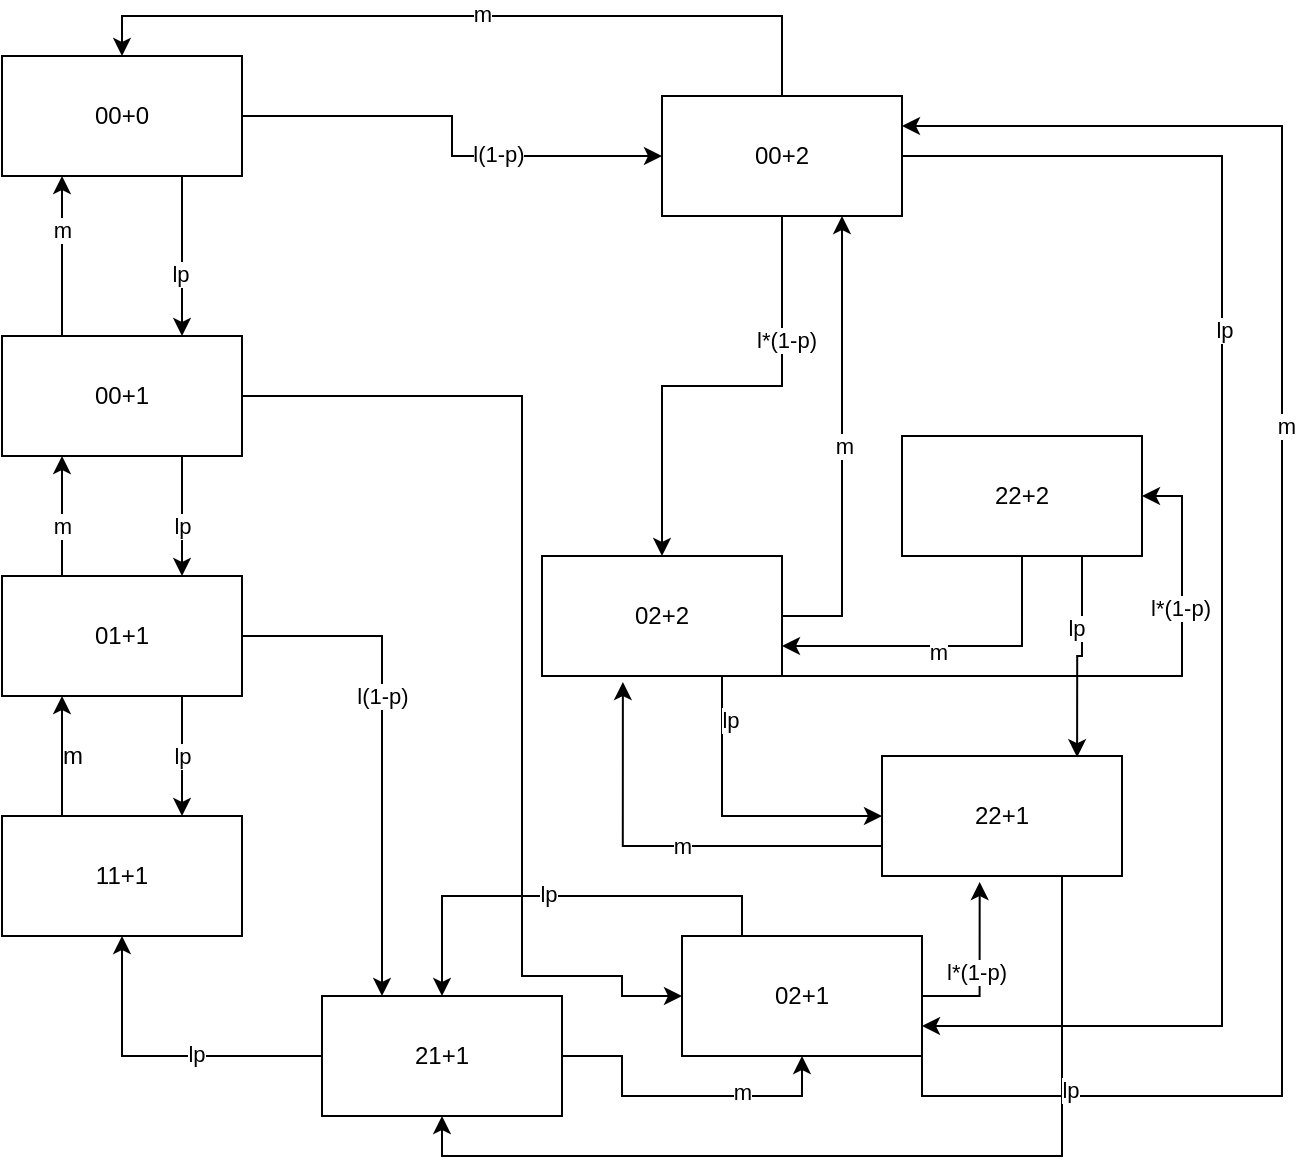 <mxfile version="13.7.3" type="device"><diagram id="qexGOEjoRUY4isZNU6e1" name="Page-1"><mxGraphModel dx="1488" dy="935" grid="1" gridSize="10" guides="1" tooltips="1" connect="1" arrows="1" fold="1" page="1" pageScale="1" pageWidth="850" pageHeight="1100" math="0" shadow="0"><root><mxCell id="0"/><mxCell id="1" parent="0"/><mxCell id="gcZQUCnz6EII5SMh3BGU-58" style="edgeStyle=orthogonalEdgeStyle;rounded=0;orthogonalLoop=1;jettySize=auto;html=1;exitX=0.75;exitY=1;exitDx=0;exitDy=0;entryX=0.75;entryY=0;entryDx=0;entryDy=0;" edge="1" parent="1" source="gcZQUCnz6EII5SMh3BGU-1" target="gcZQUCnz6EII5SMh3BGU-2"><mxGeometry relative="1" as="geometry"/></mxCell><mxCell id="gcZQUCnz6EII5SMh3BGU-59" value="lp" style="edgeLabel;html=1;align=center;verticalAlign=middle;resizable=0;points=[];" vertex="1" connectable="0" parent="gcZQUCnz6EII5SMh3BGU-58"><mxGeometry x="0.221" y="-1" relative="1" as="geometry"><mxPoint as="offset"/></mxGeometry></mxCell><mxCell id="gcZQUCnz6EII5SMh3BGU-63" style="edgeStyle=orthogonalEdgeStyle;rounded=0;orthogonalLoop=1;jettySize=auto;html=1;exitX=1;exitY=0.5;exitDx=0;exitDy=0;entryX=0;entryY=0.5;entryDx=0;entryDy=0;" edge="1" parent="1" source="gcZQUCnz6EII5SMh3BGU-1" target="gcZQUCnz6EII5SMh3BGU-10"><mxGeometry relative="1" as="geometry"/></mxCell><mxCell id="gcZQUCnz6EII5SMh3BGU-64" value="l(1-p)" style="edgeLabel;html=1;align=center;verticalAlign=middle;resizable=0;points=[];" vertex="1" connectable="0" parent="gcZQUCnz6EII5SMh3BGU-63"><mxGeometry x="0.283" y="1" relative="1" as="geometry"><mxPoint as="offset"/></mxGeometry></mxCell><mxCell id="gcZQUCnz6EII5SMh3BGU-1" value="00+0" style="rounded=0;whiteSpace=wrap;html=1;" vertex="1" parent="1"><mxGeometry x="220" y="40" width="120" height="60" as="geometry"/></mxCell><mxCell id="gcZQUCnz6EII5SMh3BGU-54" style="edgeStyle=orthogonalEdgeStyle;rounded=0;orthogonalLoop=1;jettySize=auto;html=1;exitX=0.75;exitY=1;exitDx=0;exitDy=0;entryX=0.75;entryY=0;entryDx=0;entryDy=0;" edge="1" parent="1" source="gcZQUCnz6EII5SMh3BGU-2" target="gcZQUCnz6EII5SMh3BGU-3"><mxGeometry relative="1" as="geometry"/></mxCell><mxCell id="gcZQUCnz6EII5SMh3BGU-55" value="lp" style="edgeLabel;html=1;align=center;verticalAlign=middle;resizable=0;points=[];" vertex="1" connectable="0" parent="gcZQUCnz6EII5SMh3BGU-54"><mxGeometry x="0.16" relative="1" as="geometry"><mxPoint as="offset"/></mxGeometry></mxCell><mxCell id="gcZQUCnz6EII5SMh3BGU-57" style="edgeStyle=orthogonalEdgeStyle;rounded=0;orthogonalLoop=1;jettySize=auto;html=1;exitX=0.25;exitY=0;exitDx=0;exitDy=0;entryX=0.25;entryY=1;entryDx=0;entryDy=0;" edge="1" parent="1" source="gcZQUCnz6EII5SMh3BGU-2" target="gcZQUCnz6EII5SMh3BGU-1"><mxGeometry relative="1" as="geometry"/></mxCell><mxCell id="gcZQUCnz6EII5SMh3BGU-60" value="m" style="edgeLabel;html=1;align=center;verticalAlign=middle;resizable=0;points=[];" vertex="1" connectable="0" parent="gcZQUCnz6EII5SMh3BGU-57"><mxGeometry x="0.321" relative="1" as="geometry"><mxPoint as="offset"/></mxGeometry></mxCell><mxCell id="gcZQUCnz6EII5SMh3BGU-61" style="edgeStyle=orthogonalEdgeStyle;rounded=0;orthogonalLoop=1;jettySize=auto;html=1;exitX=1;exitY=0.5;exitDx=0;exitDy=0;entryX=0;entryY=0.5;entryDx=0;entryDy=0;" edge="1" parent="1" source="gcZQUCnz6EII5SMh3BGU-2" target="gcZQUCnz6EII5SMh3BGU-6"><mxGeometry relative="1" as="geometry"><Array as="points"><mxPoint x="480" y="210"/><mxPoint x="480" y="500"/><mxPoint x="530" y="500"/><mxPoint x="530" y="510"/></Array></mxGeometry></mxCell><mxCell id="gcZQUCnz6EII5SMh3BGU-62" value="l(1-p)" style="edgeLabel;html=1;align=center;verticalAlign=middle;resizable=0;points=[];" vertex="1" connectable="0" parent="gcZQUCnz6EII5SMh3BGU-61"><mxGeometry x="-0.463" y="-43" relative="1" as="geometry"><mxPoint x="43" y="43" as="offset"/></mxGeometry></mxCell><mxCell id="gcZQUCnz6EII5SMh3BGU-2" value="00+1" style="rounded=0;whiteSpace=wrap;html=1;" vertex="1" parent="1"><mxGeometry x="220" y="180" width="120" height="60" as="geometry"/></mxCell><mxCell id="gcZQUCnz6EII5SMh3BGU-38" value="lp" style="edgeStyle=orthogonalEdgeStyle;rounded=0;orthogonalLoop=1;jettySize=auto;html=1;exitX=0.75;exitY=1;exitDx=0;exitDy=0;entryX=0.75;entryY=0;entryDx=0;entryDy=0;" edge="1" parent="1" source="gcZQUCnz6EII5SMh3BGU-3" target="gcZQUCnz6EII5SMh3BGU-4"><mxGeometry relative="1" as="geometry"/></mxCell><mxCell id="gcZQUCnz6EII5SMh3BGU-47" style="edgeStyle=orthogonalEdgeStyle;rounded=0;orthogonalLoop=1;jettySize=auto;html=1;exitX=1;exitY=0.5;exitDx=0;exitDy=0;entryX=0.25;entryY=0;entryDx=0;entryDy=0;" edge="1" parent="1" source="gcZQUCnz6EII5SMh3BGU-3" target="gcZQUCnz6EII5SMh3BGU-5"><mxGeometry relative="1" as="geometry"/></mxCell><mxCell id="gcZQUCnz6EII5SMh3BGU-48" value="l(1-p)" style="edgeLabel;html=1;align=center;verticalAlign=middle;resizable=0;points=[];" vertex="1" connectable="0" parent="gcZQUCnz6EII5SMh3BGU-47"><mxGeometry x="-0.446" y="-30" relative="1" as="geometry"><mxPoint as="offset"/></mxGeometry></mxCell><mxCell id="gcZQUCnz6EII5SMh3BGU-49" style="edgeStyle=orthogonalEdgeStyle;rounded=0;orthogonalLoop=1;jettySize=auto;html=1;exitX=0.25;exitY=0;exitDx=0;exitDy=0;entryX=0.25;entryY=1;entryDx=0;entryDy=0;" edge="1" parent="1" source="gcZQUCnz6EII5SMh3BGU-3" target="gcZQUCnz6EII5SMh3BGU-2"><mxGeometry relative="1" as="geometry"/></mxCell><mxCell id="gcZQUCnz6EII5SMh3BGU-56" value="m" style="edgeLabel;html=1;align=center;verticalAlign=middle;resizable=0;points=[];" vertex="1" connectable="0" parent="gcZQUCnz6EII5SMh3BGU-49"><mxGeometry x="-0.164" relative="1" as="geometry"><mxPoint as="offset"/></mxGeometry></mxCell><mxCell id="gcZQUCnz6EII5SMh3BGU-3" value="01+1" style="rounded=0;whiteSpace=wrap;html=1;" vertex="1" parent="1"><mxGeometry x="220" y="300" width="120" height="60" as="geometry"/></mxCell><mxCell id="gcZQUCnz6EII5SMh3BGU-44" style="edgeStyle=orthogonalEdgeStyle;rounded=0;orthogonalLoop=1;jettySize=auto;html=1;exitX=0.25;exitY=0;exitDx=0;exitDy=0;entryX=0.25;entryY=1;entryDx=0;entryDy=0;" edge="1" parent="1" source="gcZQUCnz6EII5SMh3BGU-4" target="gcZQUCnz6EII5SMh3BGU-3"><mxGeometry relative="1" as="geometry"><Array as="points"><mxPoint x="250" y="380"/><mxPoint x="250" y="380"/></Array></mxGeometry></mxCell><mxCell id="gcZQUCnz6EII5SMh3BGU-4" value="11+1" style="rounded=0;whiteSpace=wrap;html=1;" vertex="1" parent="1"><mxGeometry x="220" y="420" width="120" height="60" as="geometry"/></mxCell><mxCell id="gcZQUCnz6EII5SMh3BGU-32" style="edgeStyle=orthogonalEdgeStyle;rounded=0;orthogonalLoop=1;jettySize=auto;html=1;exitX=1;exitY=0.5;exitDx=0;exitDy=0;entryX=0.5;entryY=1;entryDx=0;entryDy=0;" edge="1" parent="1" source="gcZQUCnz6EII5SMh3BGU-5" target="gcZQUCnz6EII5SMh3BGU-6"><mxGeometry relative="1" as="geometry"/></mxCell><mxCell id="gcZQUCnz6EII5SMh3BGU-33" value="m" style="edgeLabel;html=1;align=center;verticalAlign=middle;resizable=0;points=[];" vertex="1" connectable="0" parent="gcZQUCnz6EII5SMh3BGU-32"><mxGeometry x="0.372" y="2" relative="1" as="geometry"><mxPoint as="offset"/></mxGeometry></mxCell><mxCell id="gcZQUCnz6EII5SMh3BGU-36" style="edgeStyle=orthogonalEdgeStyle;rounded=0;orthogonalLoop=1;jettySize=auto;html=1;exitX=0;exitY=0.5;exitDx=0;exitDy=0;entryX=0.5;entryY=1;entryDx=0;entryDy=0;" edge="1" parent="1" source="gcZQUCnz6EII5SMh3BGU-5" target="gcZQUCnz6EII5SMh3BGU-4"><mxGeometry relative="1" as="geometry"/></mxCell><mxCell id="gcZQUCnz6EII5SMh3BGU-37" value="lp" style="edgeLabel;html=1;align=center;verticalAlign=middle;resizable=0;points=[];" vertex="1" connectable="0" parent="gcZQUCnz6EII5SMh3BGU-36"><mxGeometry x="-0.209" y="-1" relative="1" as="geometry"><mxPoint as="offset"/></mxGeometry></mxCell><mxCell id="gcZQUCnz6EII5SMh3BGU-5" value="21+1" style="rounded=0;whiteSpace=wrap;html=1;" vertex="1" parent="1"><mxGeometry x="380" y="510" width="120" height="60" as="geometry"/></mxCell><mxCell id="gcZQUCnz6EII5SMh3BGU-30" style="edgeStyle=orthogonalEdgeStyle;rounded=0;orthogonalLoop=1;jettySize=auto;html=1;exitX=1;exitY=0.5;exitDx=0;exitDy=0;entryX=0.407;entryY=1.05;entryDx=0;entryDy=0;entryPerimeter=0;" edge="1" parent="1" source="gcZQUCnz6EII5SMh3BGU-6" target="gcZQUCnz6EII5SMh3BGU-7"><mxGeometry relative="1" as="geometry"/></mxCell><mxCell id="gcZQUCnz6EII5SMh3BGU-31" value="l*(1-p)" style="edgeLabel;html=1;align=center;verticalAlign=middle;resizable=0;points=[];" vertex="1" connectable="0" parent="gcZQUCnz6EII5SMh3BGU-30"><mxGeometry x="-0.375" y="12" relative="1" as="geometry"><mxPoint as="offset"/></mxGeometry></mxCell><mxCell id="gcZQUCnz6EII5SMh3BGU-34" style="edgeStyle=orthogonalEdgeStyle;rounded=0;orthogonalLoop=1;jettySize=auto;html=1;exitX=0.25;exitY=0;exitDx=0;exitDy=0;entryX=0.5;entryY=0;entryDx=0;entryDy=0;" edge="1" parent="1" source="gcZQUCnz6EII5SMh3BGU-6" target="gcZQUCnz6EII5SMh3BGU-5"><mxGeometry relative="1" as="geometry"/></mxCell><mxCell id="gcZQUCnz6EII5SMh3BGU-35" value="lp" style="edgeLabel;html=1;align=center;verticalAlign=middle;resizable=0;points=[];" vertex="1" connectable="0" parent="gcZQUCnz6EII5SMh3BGU-34"><mxGeometry x="0.066" y="-1" relative="1" as="geometry"><mxPoint as="offset"/></mxGeometry></mxCell><mxCell id="gcZQUCnz6EII5SMh3BGU-67" style="edgeStyle=orthogonalEdgeStyle;rounded=0;orthogonalLoop=1;jettySize=auto;html=1;exitX=1;exitY=1;exitDx=0;exitDy=0;entryX=1;entryY=0.25;entryDx=0;entryDy=0;" edge="1" parent="1" source="gcZQUCnz6EII5SMh3BGU-6" target="gcZQUCnz6EII5SMh3BGU-10"><mxGeometry relative="1" as="geometry"><Array as="points"><mxPoint x="680" y="560"/><mxPoint x="860" y="560"/><mxPoint x="860" y="75"/></Array></mxGeometry></mxCell><mxCell id="gcZQUCnz6EII5SMh3BGU-68" value="m" style="edgeLabel;html=1;align=center;verticalAlign=middle;resizable=0;points=[];" vertex="1" connectable="0" parent="gcZQUCnz6EII5SMh3BGU-67"><mxGeometry x="0.223" y="-2" relative="1" as="geometry"><mxPoint as="offset"/></mxGeometry></mxCell><mxCell id="gcZQUCnz6EII5SMh3BGU-6" value="02+1" style="rounded=0;whiteSpace=wrap;html=1;" vertex="1" parent="1"><mxGeometry x="560" y="480" width="120" height="60" as="geometry"/></mxCell><mxCell id="gcZQUCnz6EII5SMh3BGU-26" style="edgeStyle=orthogonalEdgeStyle;rounded=0;orthogonalLoop=1;jettySize=auto;html=1;exitX=0;exitY=0.75;exitDx=0;exitDy=0;entryX=0.337;entryY=1.05;entryDx=0;entryDy=0;entryPerimeter=0;" edge="1" parent="1" source="gcZQUCnz6EII5SMh3BGU-7" target="gcZQUCnz6EII5SMh3BGU-9"><mxGeometry relative="1" as="geometry"/></mxCell><mxCell id="gcZQUCnz6EII5SMh3BGU-27" value="m" style="edgeLabel;html=1;align=center;verticalAlign=middle;resizable=0;points=[];" vertex="1" connectable="0" parent="gcZQUCnz6EII5SMh3BGU-26"><mxGeometry x="-0.053" relative="1" as="geometry"><mxPoint as="offset"/></mxGeometry></mxCell><mxCell id="gcZQUCnz6EII5SMh3BGU-28" style="edgeStyle=orthogonalEdgeStyle;rounded=0;orthogonalLoop=1;jettySize=auto;html=1;exitX=0.75;exitY=1;exitDx=0;exitDy=0;entryX=0.5;entryY=1;entryDx=0;entryDy=0;" edge="1" parent="1" source="gcZQUCnz6EII5SMh3BGU-7" target="gcZQUCnz6EII5SMh3BGU-5"><mxGeometry relative="1" as="geometry"/></mxCell><mxCell id="gcZQUCnz6EII5SMh3BGU-29" value="lp" style="edgeLabel;html=1;align=center;verticalAlign=middle;resizable=0;points=[];" vertex="1" connectable="0" parent="gcZQUCnz6EII5SMh3BGU-28"><mxGeometry x="-0.547" y="4" relative="1" as="geometry"><mxPoint as="offset"/></mxGeometry></mxCell><mxCell id="gcZQUCnz6EII5SMh3BGU-7" value="22+1" style="rounded=0;whiteSpace=wrap;html=1;" vertex="1" parent="1"><mxGeometry x="660" y="390" width="120" height="60" as="geometry"/></mxCell><mxCell id="gcZQUCnz6EII5SMh3BGU-17" style="edgeStyle=orthogonalEdgeStyle;rounded=0;orthogonalLoop=1;jettySize=auto;html=1;exitX=0.5;exitY=1;exitDx=0;exitDy=0;entryX=1;entryY=0.75;entryDx=0;entryDy=0;" edge="1" parent="1" source="gcZQUCnz6EII5SMh3BGU-8" target="gcZQUCnz6EII5SMh3BGU-9"><mxGeometry relative="1" as="geometry"/></mxCell><mxCell id="gcZQUCnz6EII5SMh3BGU-19" value="m" style="edgeLabel;html=1;align=center;verticalAlign=middle;resizable=0;points=[];" vertex="1" connectable="0" parent="gcZQUCnz6EII5SMh3BGU-17"><mxGeometry x="0.057" y="3" relative="1" as="geometry"><mxPoint as="offset"/></mxGeometry></mxCell><mxCell id="gcZQUCnz6EII5SMh3BGU-22" style="edgeStyle=orthogonalEdgeStyle;rounded=0;orthogonalLoop=1;jettySize=auto;html=1;entryX=0.813;entryY=0.01;entryDx=0;entryDy=0;entryPerimeter=0;exitX=0.75;exitY=1;exitDx=0;exitDy=0;" edge="1" parent="1" source="gcZQUCnz6EII5SMh3BGU-8" target="gcZQUCnz6EII5SMh3BGU-7"><mxGeometry relative="1" as="geometry"><mxPoint x="758" y="300" as="sourcePoint"/></mxGeometry></mxCell><mxCell id="gcZQUCnz6EII5SMh3BGU-23" value="lp" style="edgeLabel;html=1;align=center;verticalAlign=middle;resizable=0;points=[];" vertex="1" connectable="0" parent="gcZQUCnz6EII5SMh3BGU-22"><mxGeometry x="0.018" y="-15" relative="1" as="geometry"><mxPoint x="14" y="-14" as="offset"/></mxGeometry></mxCell><mxCell id="gcZQUCnz6EII5SMh3BGU-8" value="22+2" style="rounded=0;whiteSpace=wrap;html=1;" vertex="1" parent="1"><mxGeometry x="670" y="230" width="120" height="60" as="geometry"/></mxCell><mxCell id="gcZQUCnz6EII5SMh3BGU-15" style="edgeStyle=orthogonalEdgeStyle;rounded=0;orthogonalLoop=1;jettySize=auto;html=1;exitX=1;exitY=0.5;exitDx=0;exitDy=0;entryX=0.75;entryY=1;entryDx=0;entryDy=0;" edge="1" parent="1" source="gcZQUCnz6EII5SMh3BGU-9" target="gcZQUCnz6EII5SMh3BGU-10"><mxGeometry relative="1" as="geometry"><Array as="points"><mxPoint x="640" y="320"/></Array></mxGeometry></mxCell><mxCell id="gcZQUCnz6EII5SMh3BGU-16" value="m" style="edgeLabel;html=1;align=center;verticalAlign=middle;resizable=0;points=[];" vertex="1" connectable="0" parent="gcZQUCnz6EII5SMh3BGU-15"><mxGeometry x="0.005" y="-1" relative="1" as="geometry"><mxPoint as="offset"/></mxGeometry></mxCell><mxCell id="gcZQUCnz6EII5SMh3BGU-20" style="edgeStyle=orthogonalEdgeStyle;rounded=0;orthogonalLoop=1;jettySize=auto;html=1;exitX=1;exitY=1;exitDx=0;exitDy=0;entryX=1;entryY=0.5;entryDx=0;entryDy=0;" edge="1" parent="1" source="gcZQUCnz6EII5SMh3BGU-9" target="gcZQUCnz6EII5SMh3BGU-8"><mxGeometry relative="1" as="geometry"><Array as="points"><mxPoint x="810" y="350"/><mxPoint x="810" y="260"/></Array></mxGeometry></mxCell><mxCell id="gcZQUCnz6EII5SMh3BGU-21" value="l*(1-p)" style="edgeLabel;html=1;align=center;verticalAlign=middle;resizable=0;points=[];" vertex="1" connectable="0" parent="gcZQUCnz6EII5SMh3BGU-20"><mxGeometry x="0.283" y="34" relative="1" as="geometry"><mxPoint as="offset"/></mxGeometry></mxCell><mxCell id="gcZQUCnz6EII5SMh3BGU-24" style="edgeStyle=orthogonalEdgeStyle;rounded=0;orthogonalLoop=1;jettySize=auto;html=1;exitX=0.75;exitY=1;exitDx=0;exitDy=0;entryX=0;entryY=0.5;entryDx=0;entryDy=0;" edge="1" parent="1" source="gcZQUCnz6EII5SMh3BGU-9" target="gcZQUCnz6EII5SMh3BGU-7"><mxGeometry relative="1" as="geometry"><Array as="points"><mxPoint x="580" y="420"/></Array></mxGeometry></mxCell><mxCell id="gcZQUCnz6EII5SMh3BGU-25" value="lp" style="edgeLabel;html=1;align=center;verticalAlign=middle;resizable=0;points=[];" vertex="1" connectable="0" parent="gcZQUCnz6EII5SMh3BGU-24"><mxGeometry x="-0.715" y="4" relative="1" as="geometry"><mxPoint as="offset"/></mxGeometry></mxCell><mxCell id="gcZQUCnz6EII5SMh3BGU-9" value="02+2" style="rounded=0;whiteSpace=wrap;html=1;" vertex="1" parent="1"><mxGeometry x="490" y="290" width="120" height="60" as="geometry"/></mxCell><mxCell id="gcZQUCnz6EII5SMh3BGU-11" style="edgeStyle=orthogonalEdgeStyle;rounded=0;orthogonalLoop=1;jettySize=auto;html=1;exitX=0.5;exitY=0;exitDx=0;exitDy=0;entryX=0.5;entryY=0;entryDx=0;entryDy=0;" edge="1" parent="1" source="gcZQUCnz6EII5SMh3BGU-10" target="gcZQUCnz6EII5SMh3BGU-1"><mxGeometry relative="1" as="geometry"/></mxCell><mxCell id="gcZQUCnz6EII5SMh3BGU-13" value="m" style="edgeLabel;html=1;align=center;verticalAlign=middle;resizable=0;points=[];" vertex="1" connectable="0" parent="gcZQUCnz6EII5SMh3BGU-11"><mxGeometry x="-0.025" y="-1" relative="1" as="geometry"><mxPoint as="offset"/></mxGeometry></mxCell><mxCell id="gcZQUCnz6EII5SMh3BGU-12" style="edgeStyle=orthogonalEdgeStyle;rounded=0;orthogonalLoop=1;jettySize=auto;html=1;exitX=0.5;exitY=1;exitDx=0;exitDy=0;entryX=0.5;entryY=0;entryDx=0;entryDy=0;" edge="1" parent="1" source="gcZQUCnz6EII5SMh3BGU-10" target="gcZQUCnz6EII5SMh3BGU-9"><mxGeometry relative="1" as="geometry"/></mxCell><mxCell id="gcZQUCnz6EII5SMh3BGU-14" value="l*(1-p)" style="edgeLabel;html=1;align=center;verticalAlign=middle;resizable=0;points=[];" vertex="1" connectable="0" parent="gcZQUCnz6EII5SMh3BGU-12"><mxGeometry x="-0.466" y="2" relative="1" as="geometry"><mxPoint as="offset"/></mxGeometry></mxCell><mxCell id="gcZQUCnz6EII5SMh3BGU-65" style="edgeStyle=orthogonalEdgeStyle;rounded=0;orthogonalLoop=1;jettySize=auto;html=1;exitX=1;exitY=0.5;exitDx=0;exitDy=0;entryX=1;entryY=0.75;entryDx=0;entryDy=0;" edge="1" parent="1" source="gcZQUCnz6EII5SMh3BGU-10" target="gcZQUCnz6EII5SMh3BGU-6"><mxGeometry relative="1" as="geometry"><Array as="points"><mxPoint x="830" y="90"/><mxPoint x="830" y="525"/></Array></mxGeometry></mxCell><mxCell id="gcZQUCnz6EII5SMh3BGU-66" value="lp" style="edgeLabel;html=1;align=center;verticalAlign=middle;resizable=0;points=[];" vertex="1" connectable="0" parent="gcZQUCnz6EII5SMh3BGU-65"><mxGeometry x="-0.571" y="-87" relative="1" as="geometry"><mxPoint x="88" y="87" as="offset"/></mxGeometry></mxCell><mxCell id="gcZQUCnz6EII5SMh3BGU-10" value="00+2" style="rounded=0;whiteSpace=wrap;html=1;" vertex="1" parent="1"><mxGeometry x="550" y="60" width="120" height="60" as="geometry"/></mxCell><mxCell id="gcZQUCnz6EII5SMh3BGU-45" value="m" style="text;html=1;align=center;verticalAlign=middle;resizable=0;points=[];autosize=1;" vertex="1" parent="1"><mxGeometry x="240" y="380" width="30" height="20" as="geometry"/></mxCell></root></mxGraphModel></diagram></mxfile>
